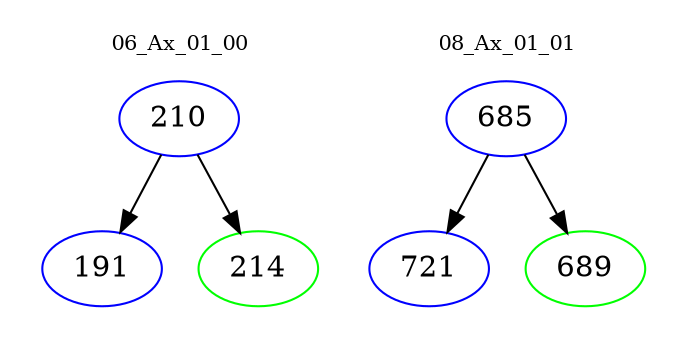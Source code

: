 digraph{
subgraph cluster_0 {
color = white
label = "06_Ax_01_00";
fontsize=10;
T0_210 [label="210", color="blue"]
T0_210 -> T0_191 [color="black"]
T0_191 [label="191", color="blue"]
T0_210 -> T0_214 [color="black"]
T0_214 [label="214", color="green"]
}
subgraph cluster_1 {
color = white
label = "08_Ax_01_01";
fontsize=10;
T1_685 [label="685", color="blue"]
T1_685 -> T1_721 [color="black"]
T1_721 [label="721", color="blue"]
T1_685 -> T1_689 [color="black"]
T1_689 [label="689", color="green"]
}
}
